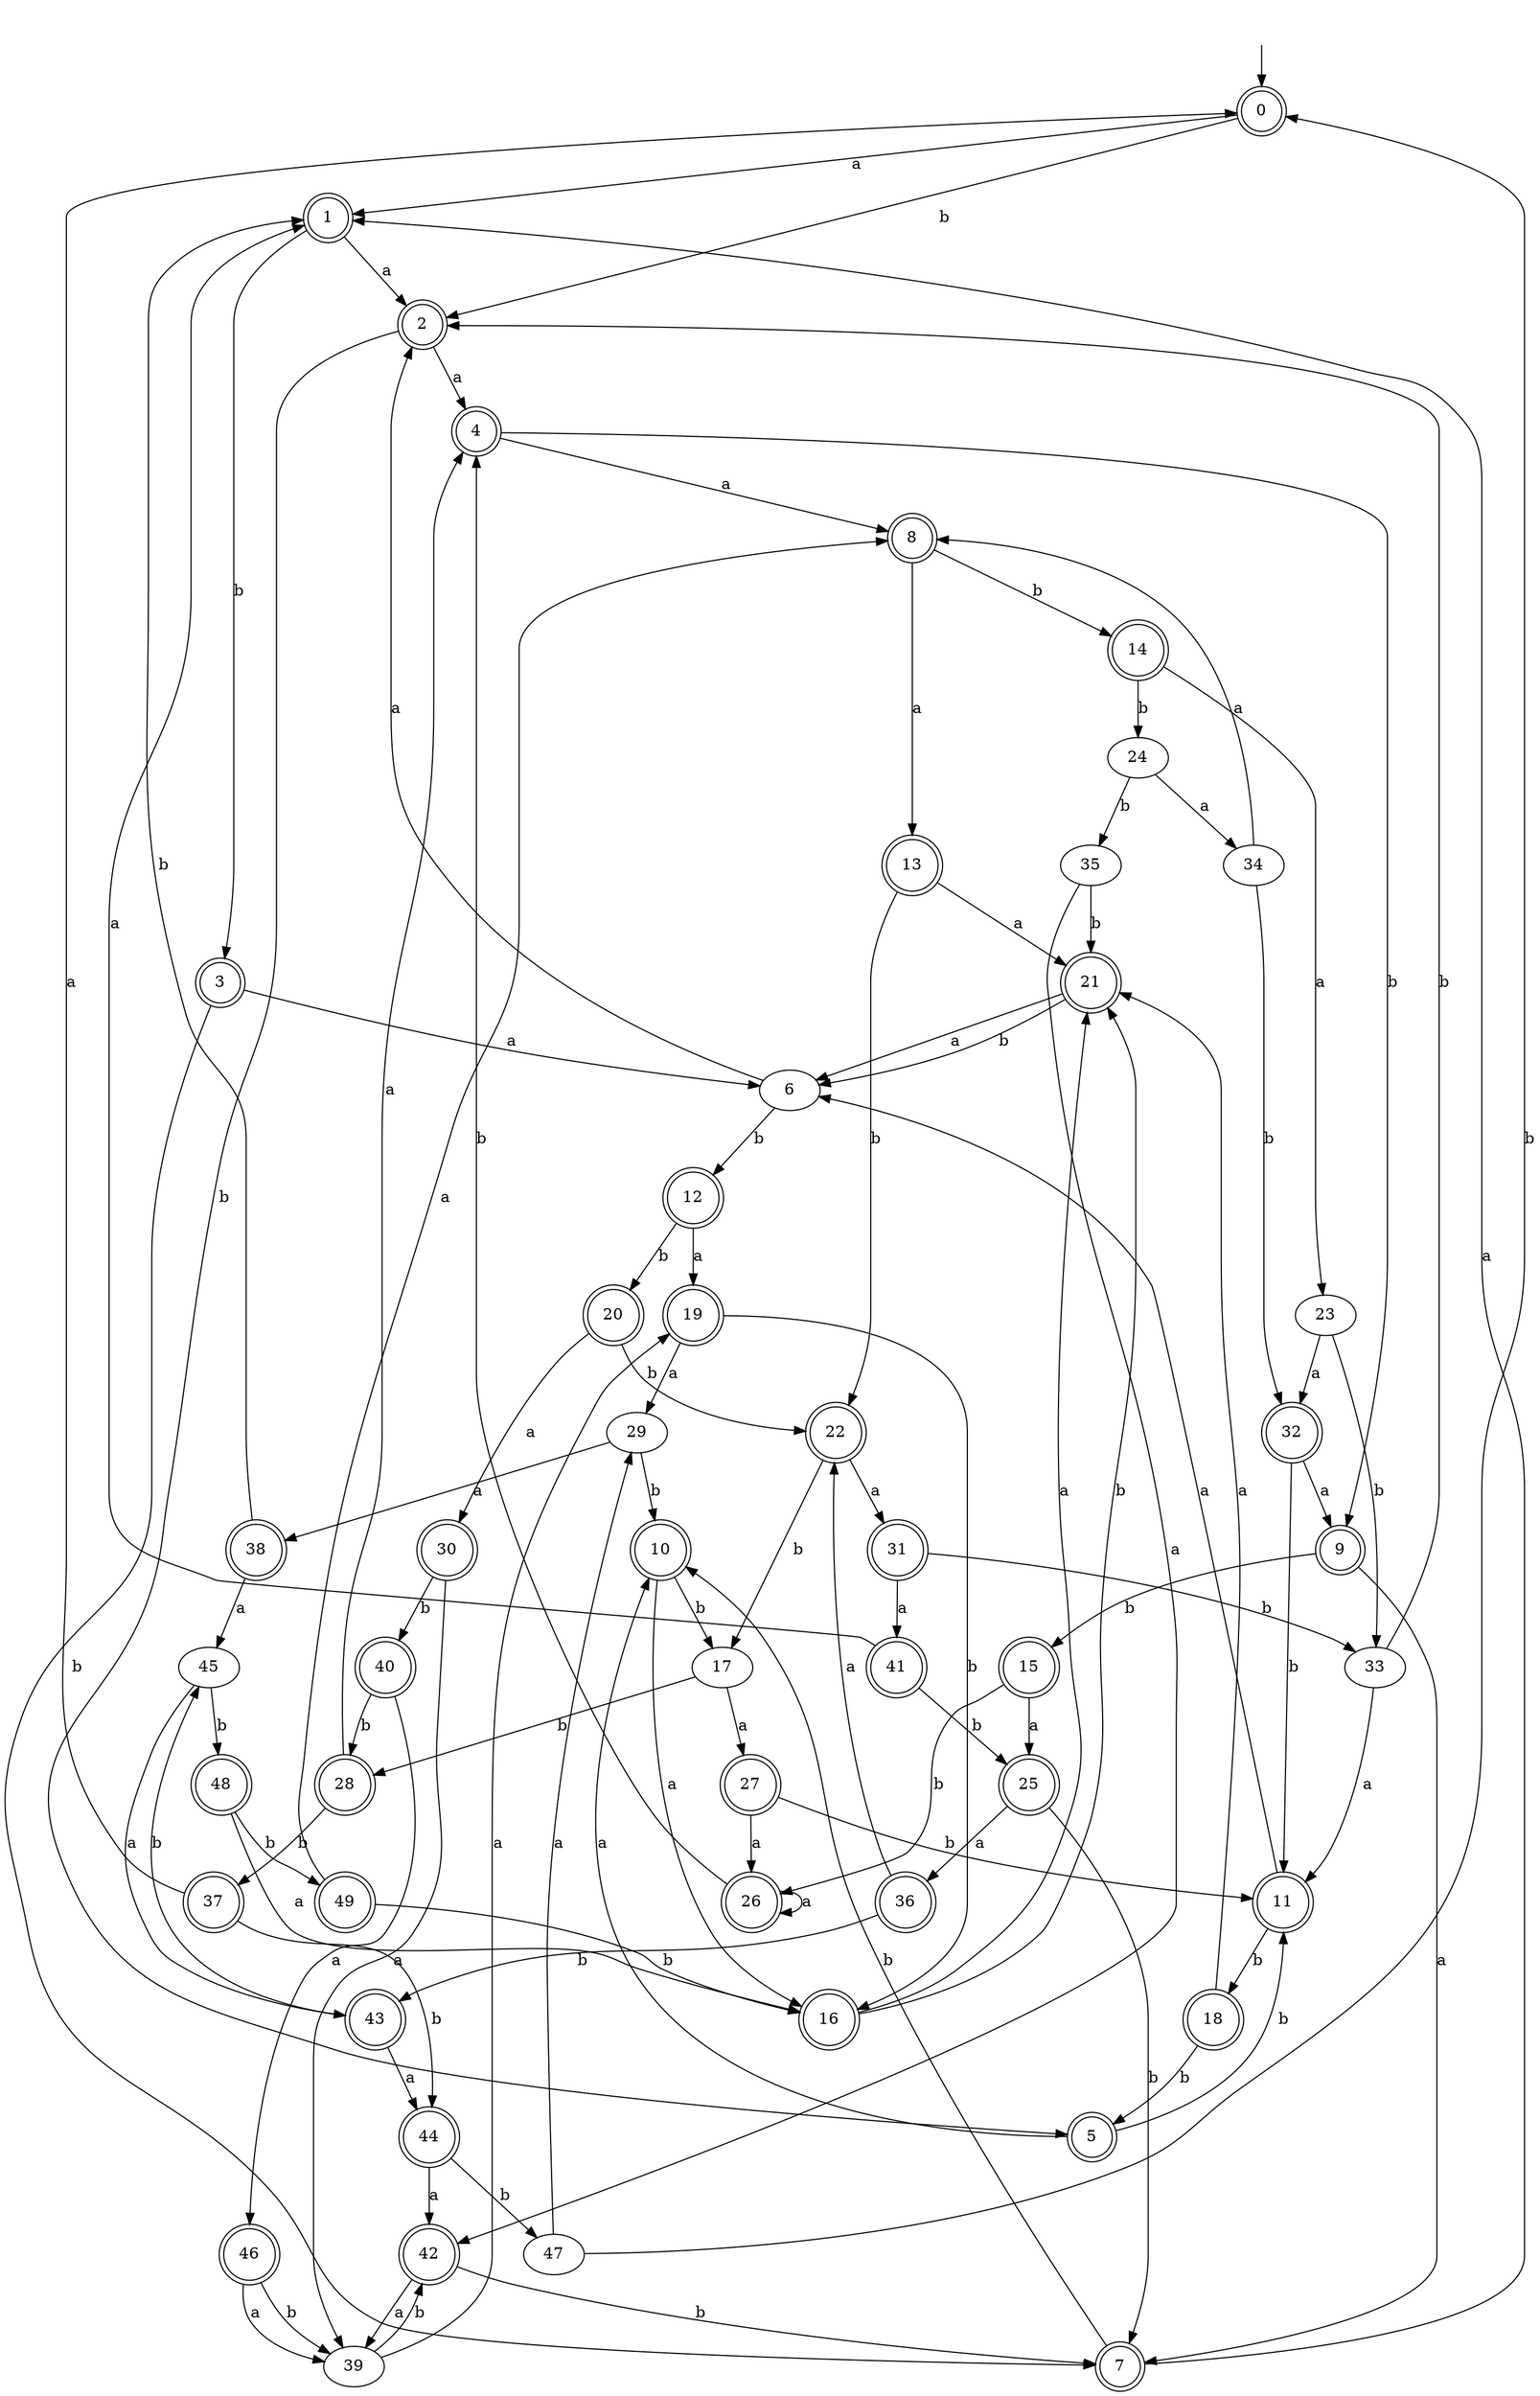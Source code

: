 digraph RandomDFA {
  __start0 [label="", shape=none];
  __start0 -> 0 [label=""];
  0 [shape=circle] [shape=doublecircle]
  0 -> 1 [label="a"]
  0 -> 2 [label="b"]
  1 [shape=doublecircle]
  1 -> 2 [label="a"]
  1 -> 3 [label="b"]
  2 [shape=doublecircle]
  2 -> 4 [label="a"]
  2 -> 5 [label="b"]
  3 [shape=doublecircle]
  3 -> 6 [label="a"]
  3 -> 7 [label="b"]
  4 [shape=doublecircle]
  4 -> 8 [label="a"]
  4 -> 9 [label="b"]
  5 [shape=doublecircle]
  5 -> 10 [label="a"]
  5 -> 11 [label="b"]
  6
  6 -> 2 [label="a"]
  6 -> 12 [label="b"]
  7 [shape=doublecircle]
  7 -> 1 [label="a"]
  7 -> 10 [label="b"]
  8 [shape=doublecircle]
  8 -> 13 [label="a"]
  8 -> 14 [label="b"]
  9 [shape=doublecircle]
  9 -> 7 [label="a"]
  9 -> 15 [label="b"]
  10 [shape=doublecircle]
  10 -> 16 [label="a"]
  10 -> 17 [label="b"]
  11 [shape=doublecircle]
  11 -> 6 [label="a"]
  11 -> 18 [label="b"]
  12 [shape=doublecircle]
  12 -> 19 [label="a"]
  12 -> 20 [label="b"]
  13 [shape=doublecircle]
  13 -> 21 [label="a"]
  13 -> 22 [label="b"]
  14 [shape=doublecircle]
  14 -> 23 [label="a"]
  14 -> 24 [label="b"]
  15 [shape=doublecircle]
  15 -> 25 [label="a"]
  15 -> 26 [label="b"]
  16 [shape=doublecircle]
  16 -> 21 [label="a"]
  16 -> 21 [label="b"]
  17
  17 -> 27 [label="a"]
  17 -> 28 [label="b"]
  18 [shape=doublecircle]
  18 -> 21 [label="a"]
  18 -> 5 [label="b"]
  19 [shape=doublecircle]
  19 -> 29 [label="a"]
  19 -> 16 [label="b"]
  20 [shape=doublecircle]
  20 -> 30 [label="a"]
  20 -> 22 [label="b"]
  21 [shape=doublecircle]
  21 -> 6 [label="a"]
  21 -> 6 [label="b"]
  22 [shape=doublecircle]
  22 -> 31 [label="a"]
  22 -> 17 [label="b"]
  23
  23 -> 32 [label="a"]
  23 -> 33 [label="b"]
  24
  24 -> 34 [label="a"]
  24 -> 35 [label="b"]
  25 [shape=doublecircle]
  25 -> 36 [label="a"]
  25 -> 7 [label="b"]
  26 [shape=doublecircle]
  26 -> 26 [label="a"]
  26 -> 4 [label="b"]
  27 [shape=doublecircle]
  27 -> 26 [label="a"]
  27 -> 11 [label="b"]
  28 [shape=doublecircle]
  28 -> 4 [label="a"]
  28 -> 37 [label="b"]
  29
  29 -> 38 [label="a"]
  29 -> 10 [label="b"]
  30 [shape=doublecircle]
  30 -> 39 [label="a"]
  30 -> 40 [label="b"]
  31 [shape=doublecircle]
  31 -> 41 [label="a"]
  31 -> 33 [label="b"]
  32 [shape=doublecircle]
  32 -> 9 [label="a"]
  32 -> 11 [label="b"]
  33
  33 -> 11 [label="a"]
  33 -> 2 [label="b"]
  34
  34 -> 8 [label="a"]
  34 -> 32 [label="b"]
  35
  35 -> 42 [label="a"]
  35 -> 21 [label="b"]
  36 [shape=doublecircle]
  36 -> 22 [label="a"]
  36 -> 43 [label="b"]
  37 [shape=doublecircle]
  37 -> 0 [label="a"]
  37 -> 44 [label="b"]
  38 [shape=doublecircle]
  38 -> 45 [label="a"]
  38 -> 1 [label="b"]
  39
  39 -> 19 [label="a"]
  39 -> 42 [label="b"]
  40 [shape=doublecircle]
  40 -> 46 [label="a"]
  40 -> 28 [label="b"]
  41 [shape=doublecircle]
  41 -> 1 [label="a"]
  41 -> 25 [label="b"]
  42 [shape=doublecircle]
  42 -> 39 [label="a"]
  42 -> 7 [label="b"]
  43 [shape=doublecircle]
  43 -> 44 [label="a"]
  43 -> 45 [label="b"]
  44 [shape=doublecircle]
  44 -> 42 [label="a"]
  44 -> 47 [label="b"]
  45
  45 -> 43 [label="a"]
  45 -> 48 [label="b"]
  46 [shape=doublecircle]
  46 -> 39 [label="a"]
  46 -> 39 [label="b"]
  47
  47 -> 29 [label="a"]
  47 -> 0 [label="b"]
  48 [shape=doublecircle]
  48 -> 16 [label="a"]
  48 -> 49 [label="b"]
  49 [shape=doublecircle]
  49 -> 8 [label="a"]
  49 -> 16 [label="b"]
}
